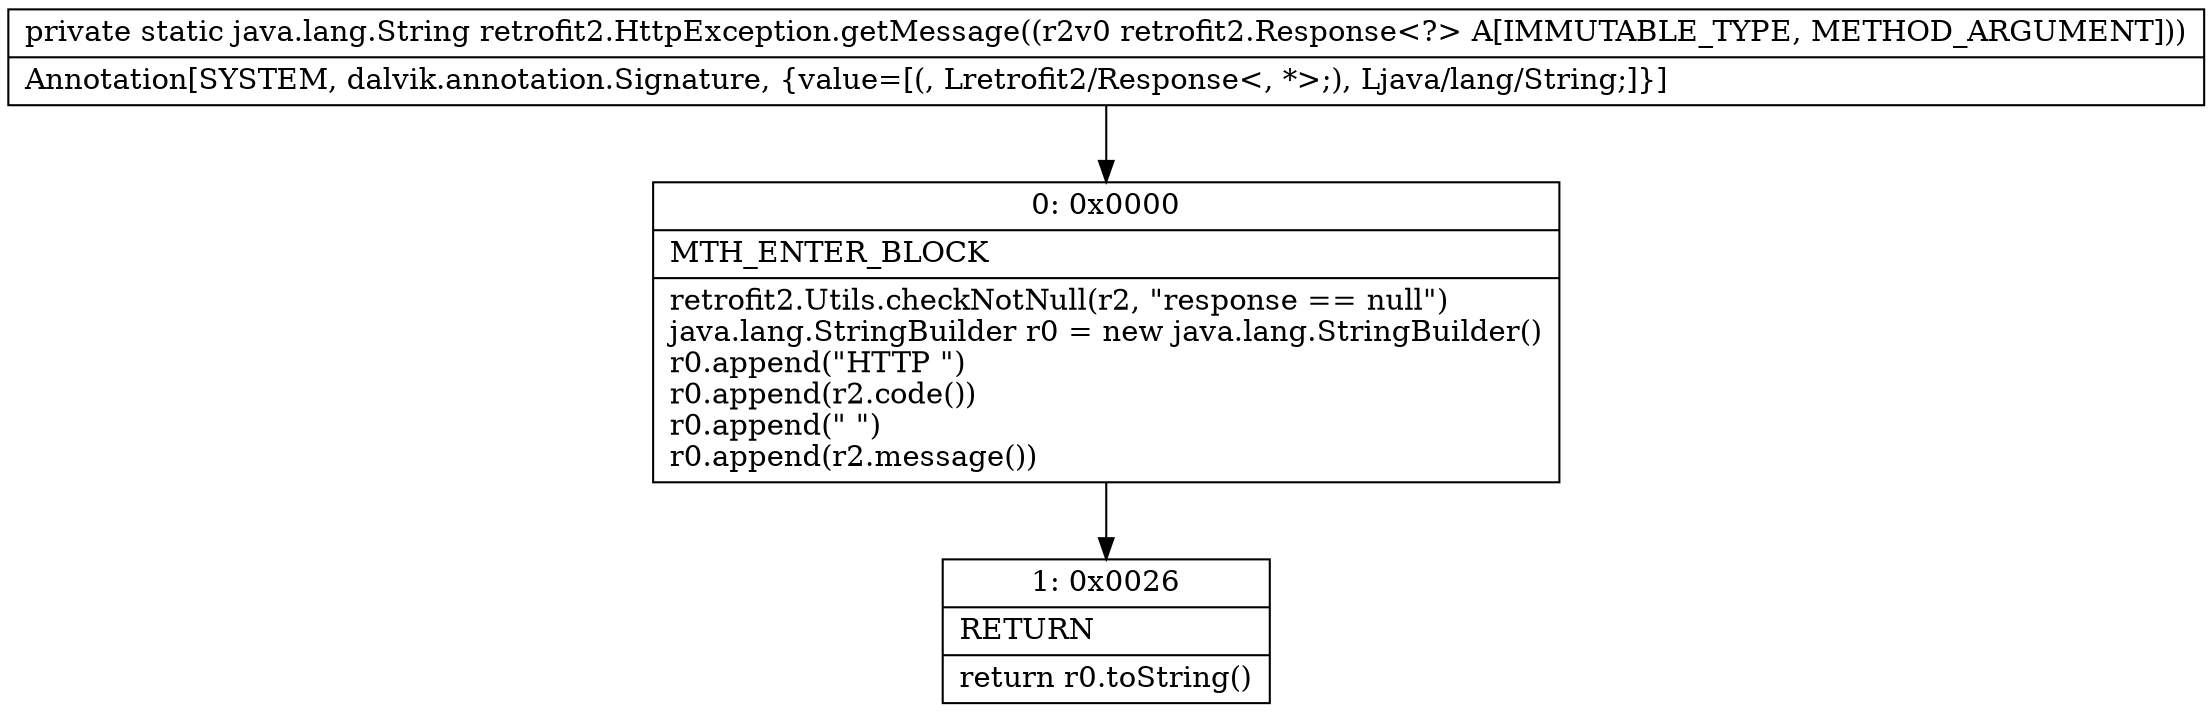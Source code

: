 digraph "CFG forretrofit2.HttpException.getMessage(Lretrofit2\/Response;)Ljava\/lang\/String;" {
Node_0 [shape=record,label="{0\:\ 0x0000|MTH_ENTER_BLOCK\l|retrofit2.Utils.checkNotNull(r2, \"response == null\")\ljava.lang.StringBuilder r0 = new java.lang.StringBuilder()\lr0.append(\"HTTP \")\lr0.append(r2.code())\lr0.append(\" \")\lr0.append(r2.message())\l}"];
Node_1 [shape=record,label="{1\:\ 0x0026|RETURN\l|return r0.toString()\l}"];
MethodNode[shape=record,label="{private static java.lang.String retrofit2.HttpException.getMessage((r2v0 retrofit2.Response\<?\> A[IMMUTABLE_TYPE, METHOD_ARGUMENT]))  | Annotation[SYSTEM, dalvik.annotation.Signature, \{value=[(, Lretrofit2\/Response\<, *\>;), Ljava\/lang\/String;]\}]\l}"];
MethodNode -> Node_0;
Node_0 -> Node_1;
}

